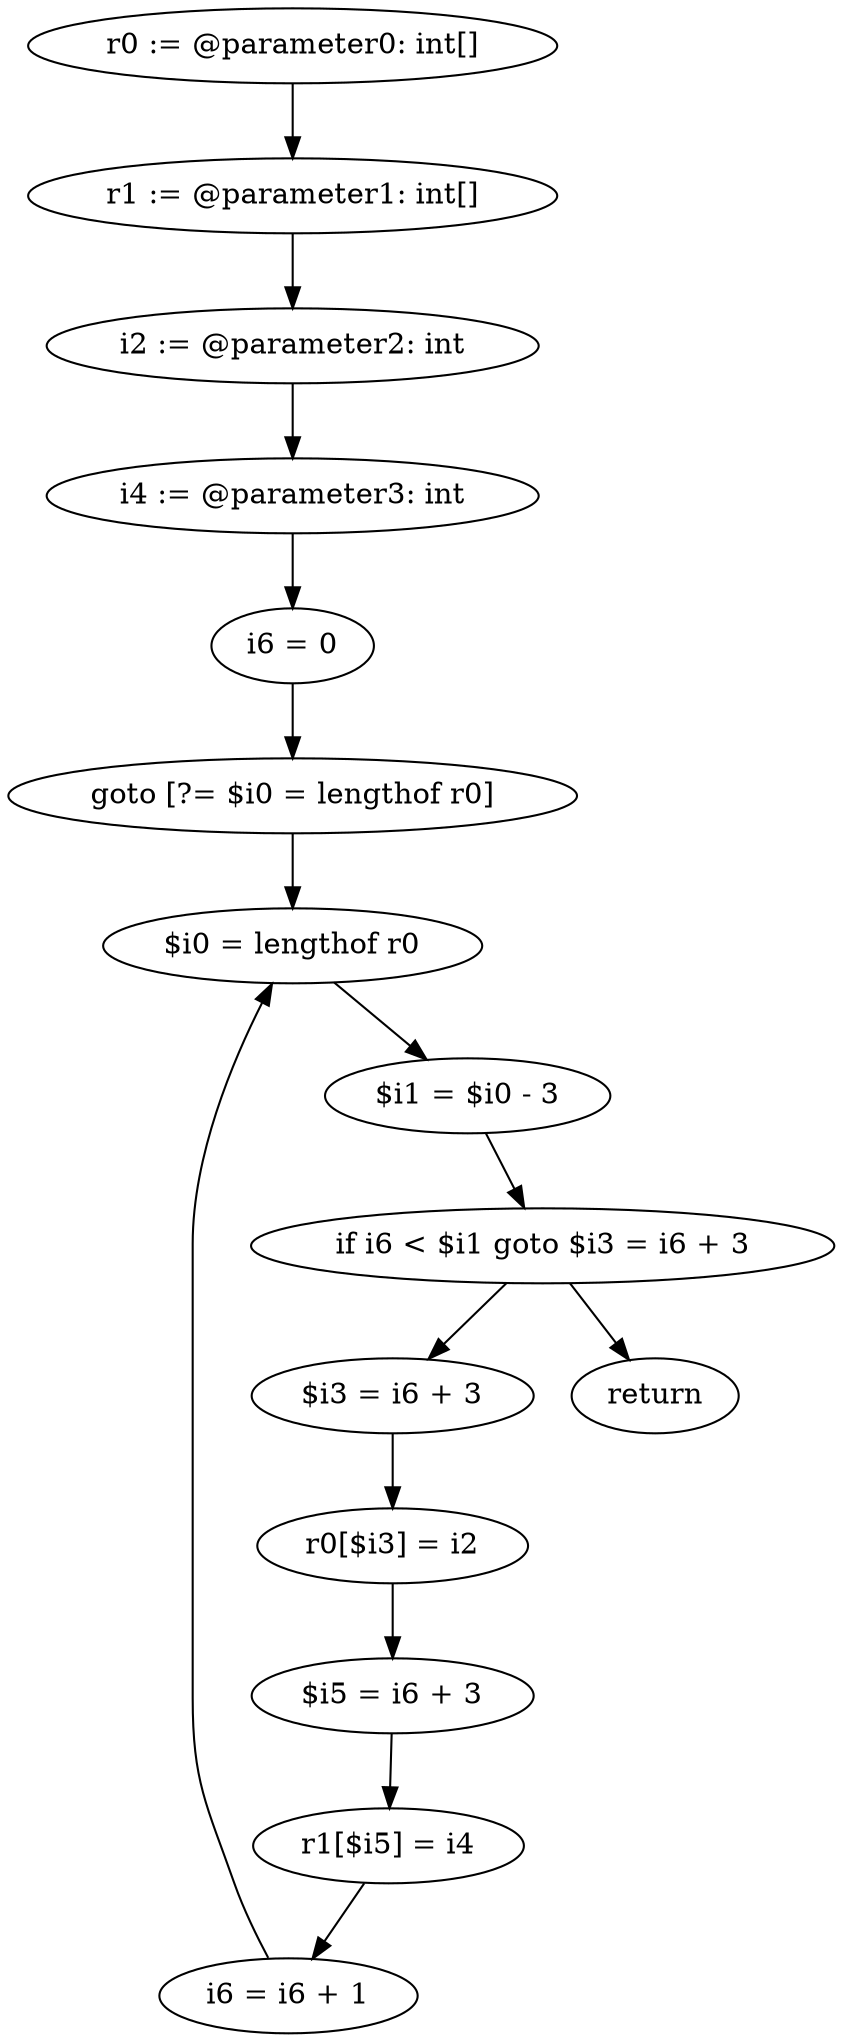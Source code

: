 digraph "unitGraph" {
    "r0 := @parameter0: int[]"
    "r1 := @parameter1: int[]"
    "i2 := @parameter2: int"
    "i4 := @parameter3: int"
    "i6 = 0"
    "goto [?= $i0 = lengthof r0]"
    "$i3 = i6 + 3"
    "r0[$i3] = i2"
    "$i5 = i6 + 3"
    "r1[$i5] = i4"
    "i6 = i6 + 1"
    "$i0 = lengthof r0"
    "$i1 = $i0 - 3"
    "if i6 < $i1 goto $i3 = i6 + 3"
    "return"
    "r0 := @parameter0: int[]"->"r1 := @parameter1: int[]";
    "r1 := @parameter1: int[]"->"i2 := @parameter2: int";
    "i2 := @parameter2: int"->"i4 := @parameter3: int";
    "i4 := @parameter3: int"->"i6 = 0";
    "i6 = 0"->"goto [?= $i0 = lengthof r0]";
    "goto [?= $i0 = lengthof r0]"->"$i0 = lengthof r0";
    "$i3 = i6 + 3"->"r0[$i3] = i2";
    "r0[$i3] = i2"->"$i5 = i6 + 3";
    "$i5 = i6 + 3"->"r1[$i5] = i4";
    "r1[$i5] = i4"->"i6 = i6 + 1";
    "i6 = i6 + 1"->"$i0 = lengthof r0";
    "$i0 = lengthof r0"->"$i1 = $i0 - 3";
    "$i1 = $i0 - 3"->"if i6 < $i1 goto $i3 = i6 + 3";
    "if i6 < $i1 goto $i3 = i6 + 3"->"return";
    "if i6 < $i1 goto $i3 = i6 + 3"->"$i3 = i6 + 3";
}
